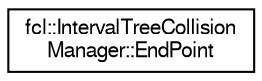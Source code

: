 digraph "Graphical Class Hierarchy"
{
  edge [fontname="FreeSans",fontsize="10",labelfontname="FreeSans",labelfontsize="10"];
  node [fontname="FreeSans",fontsize="10",shape=record];
  rankdir="LR";
  Node1 [label="fcl::IntervalTreeCollision\lManager::EndPoint",height=0.2,width=0.4,color="black", fillcolor="white", style="filled",URL="$a00050.html",tooltip="SAP end point. "];
}
